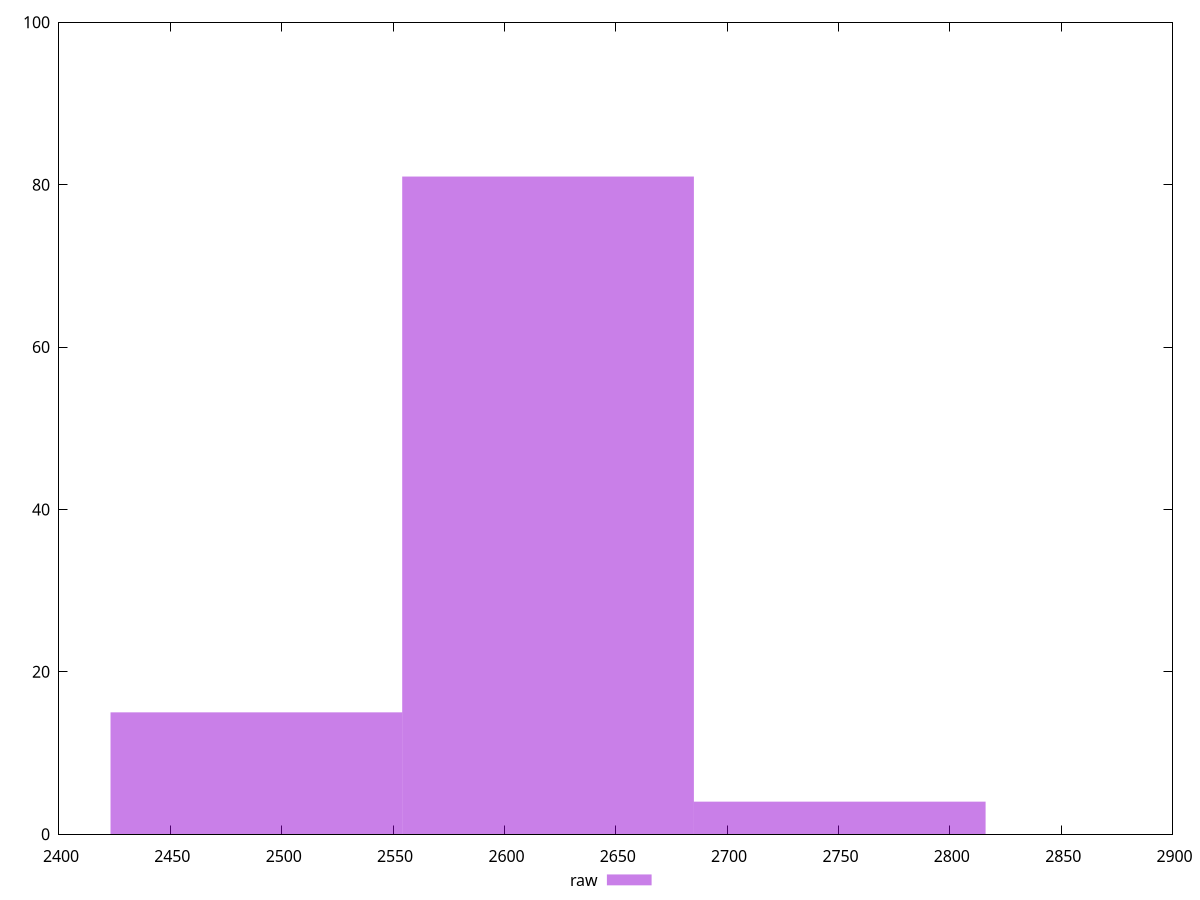 reset
set terminal svg size 640, 490 enhanced background rgb 'white'
set output "reprap/speed-index/samples/pages+cached+noadtech/raw/histogram.svg"

$raw <<EOF
2619.601481491456 81
2488.6214074168834 15
2750.581555566029 4
EOF

set key outside below
set boxwidth 130.9800740745728
set yrange [0:100]
set style fill transparent solid 0.5 noborder

plot \
  $raw title "raw" with boxes, \


reset